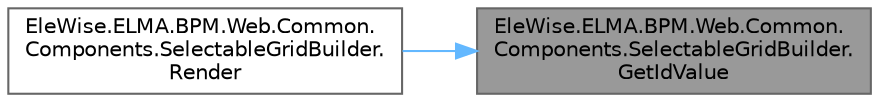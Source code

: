 digraph "EleWise.ELMA.BPM.Web.Common.Components.SelectableGridBuilder.GetIdValue"
{
 // LATEX_PDF_SIZE
  bgcolor="transparent";
  edge [fontname=Helvetica,fontsize=10,labelfontname=Helvetica,labelfontsize=10];
  node [fontname=Helvetica,fontsize=10,shape=box,height=0.2,width=0.4];
  rankdir="RL";
  Node1 [id="Node000001",label="EleWise.ELMA.BPM.Web.Common.\lComponents.SelectableGridBuilder.\lGetIdValue",height=0.2,width=0.4,color="gray40", fillcolor="grey60", style="filled", fontcolor="black",tooltip="Вычислить значение свойства идентификатора"];
  Node1 -> Node2 [id="edge1_Node000001_Node000002",dir="back",color="steelblue1",style="solid",tooltip=" "];
  Node2 [id="Node000002",label="EleWise.ELMA.BPM.Web.Common.\lComponents.SelectableGridBuilder.\lRender",height=0.2,width=0.4,color="grey40", fillcolor="white", style="filled",URL="$class_ele_wise_1_1_e_l_m_a_1_1_b_p_m_1_1_web_1_1_common_1_1_components_1_1_selectable_grid_builder.html#afd320115ce5a7c5f42bebe208b2ee44a",tooltip="Вывод таблицы"];
}
